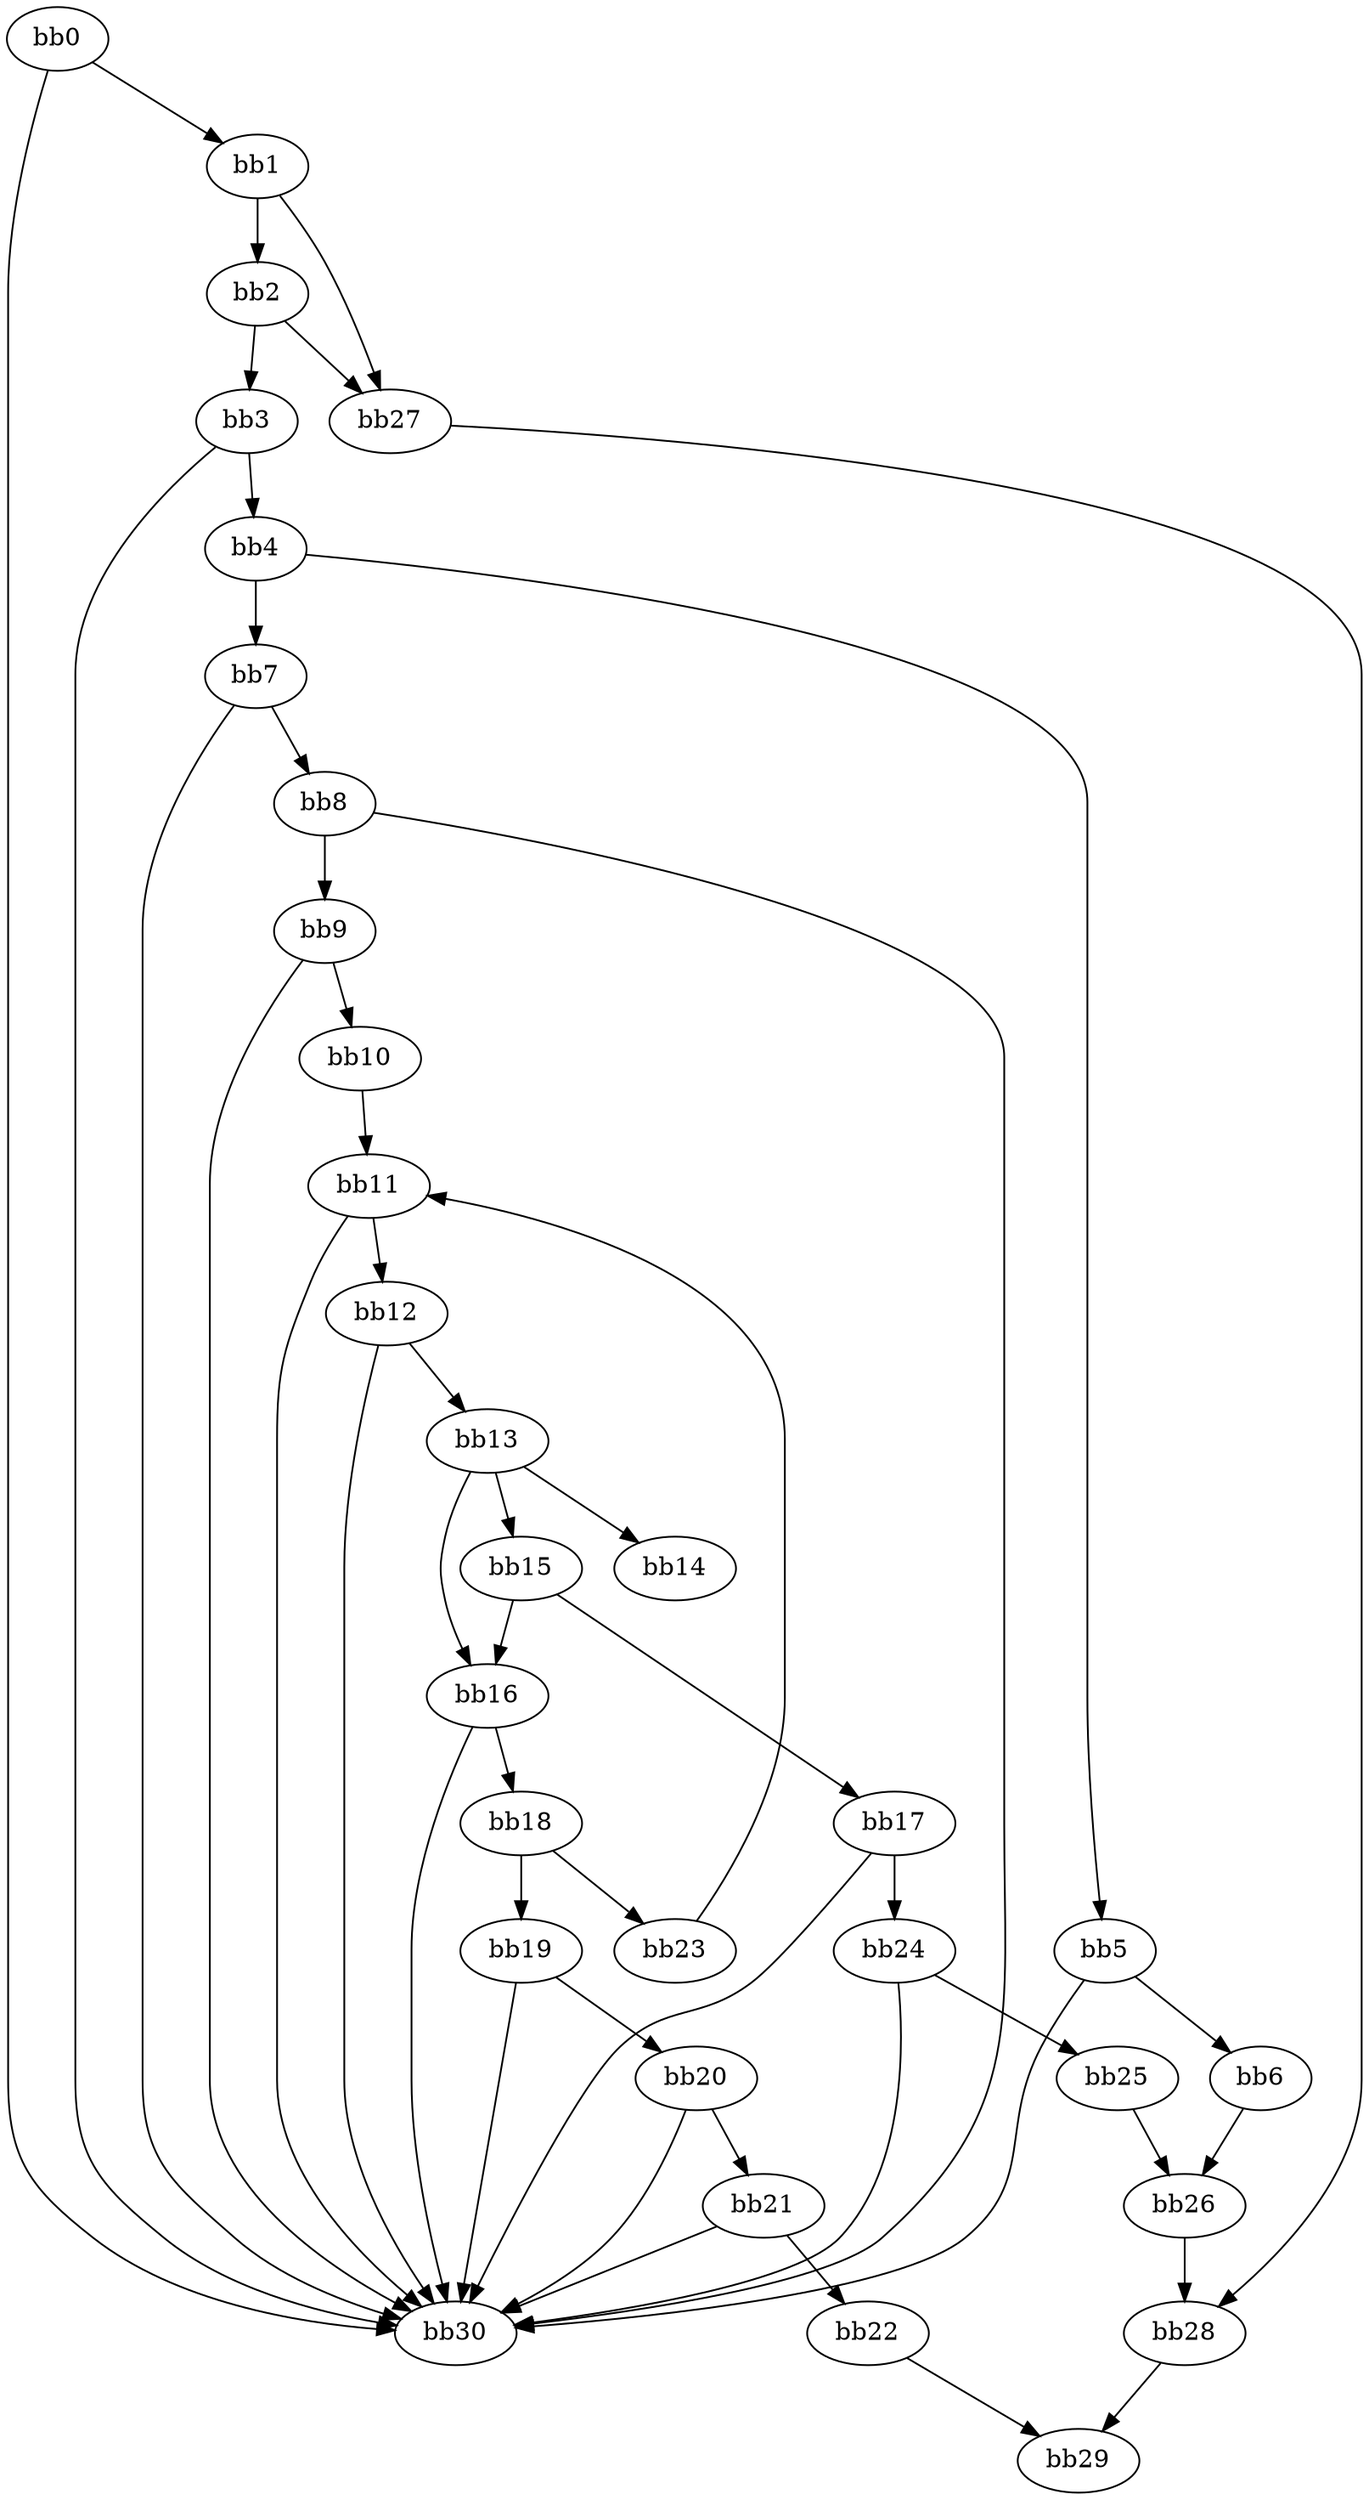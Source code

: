 digraph {
    0 [ label = "bb0\l" ]
    1 [ label = "bb1\l" ]
    2 [ label = "bb2\l" ]
    3 [ label = "bb3\l" ]
    4 [ label = "bb4\l" ]
    5 [ label = "bb5\l" ]
    6 [ label = "bb6\l" ]
    7 [ label = "bb7\l" ]
    8 [ label = "bb8\l" ]
    9 [ label = "bb9\l" ]
    10 [ label = "bb10\l" ]
    11 [ label = "bb11\l" ]
    12 [ label = "bb12\l" ]
    13 [ label = "bb13\l" ]
    14 [ label = "bb14\l" ]
    15 [ label = "bb15\l" ]
    16 [ label = "bb16\l" ]
    17 [ label = "bb17\l" ]
    18 [ label = "bb18\l" ]
    19 [ label = "bb19\l" ]
    20 [ label = "bb20\l" ]
    21 [ label = "bb21\l" ]
    22 [ label = "bb22\l" ]
    23 [ label = "bb23\l" ]
    24 [ label = "bb24\l" ]
    25 [ label = "bb25\l" ]
    26 [ label = "bb26\l" ]
    27 [ label = "bb27\l" ]
    28 [ label = "bb28\l" ]
    29 [ label = "bb29\l" ]
    30 [ label = "bb30\l" ]
    0 -> 1 [ ]
    0 -> 30 [ ]
    1 -> 2 [ ]
    1 -> 27 [ ]
    2 -> 3 [ ]
    2 -> 27 [ ]
    3 -> 4 [ ]
    3 -> 30 [ ]
    4 -> 5 [ ]
    4 -> 7 [ ]
    5 -> 6 [ ]
    5 -> 30 [ ]
    6 -> 26 [ ]
    7 -> 8 [ ]
    7 -> 30 [ ]
    8 -> 9 [ ]
    8 -> 30 [ ]
    9 -> 10 [ ]
    9 -> 30 [ ]
    10 -> 11 [ ]
    11 -> 12 [ ]
    11 -> 30 [ ]
    12 -> 13 [ ]
    12 -> 30 [ ]
    13 -> 14 [ ]
    13 -> 15 [ ]
    13 -> 16 [ ]
    15 -> 16 [ ]
    15 -> 17 [ ]
    16 -> 18 [ ]
    16 -> 30 [ ]
    17 -> 24 [ ]
    17 -> 30 [ ]
    18 -> 19 [ ]
    18 -> 23 [ ]
    19 -> 20 [ ]
    19 -> 30 [ ]
    20 -> 21 [ ]
    20 -> 30 [ ]
    21 -> 22 [ ]
    21 -> 30 [ ]
    22 -> 29 [ ]
    23 -> 11 [ ]
    24 -> 25 [ ]
    24 -> 30 [ ]
    25 -> 26 [ ]
    26 -> 28 [ ]
    27 -> 28 [ ]
    28 -> 29 [ ]
}

